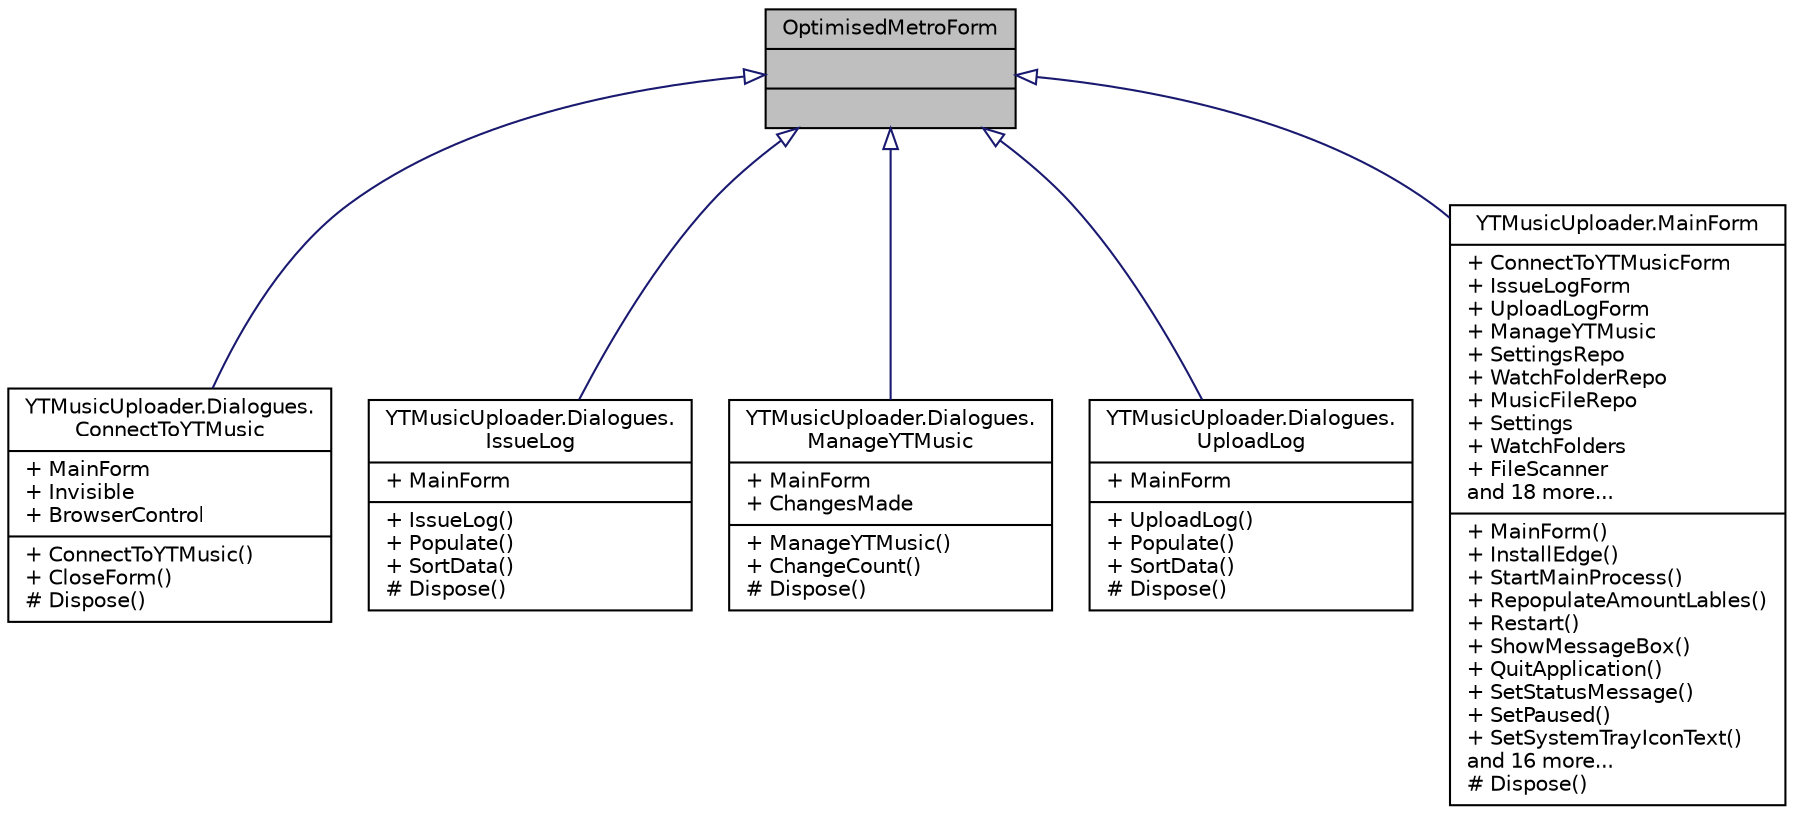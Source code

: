 digraph "OptimisedMetroForm"
{
 // LATEX_PDF_SIZE
  edge [fontname="Helvetica",fontsize="10",labelfontname="Helvetica",labelfontsize="10"];
  node [fontname="Helvetica",fontsize="10",shape=record];
  Node1 [label="{OptimisedMetroForm\n||}",height=0.2,width=0.4,color="black", fillcolor="grey75", style="filled", fontcolor="black",tooltip=" "];
  Node1 -> Node2 [dir="back",color="midnightblue",fontsize="10",style="solid",arrowtail="onormal"];
  Node2 [label="{YTMusicUploader.Dialogues.\lConnectToYTMusic\n|+ MainForm\l+ Invisible\l+ BrowserControl\l|+ ConnectToYTMusic()\l+ CloseForm()\l# Dispose()\l}",height=0.2,width=0.4,color="black", fillcolor="white", style="filled",URL="$d8/d24/class_y_t_music_uploader_1_1_dialogues_1_1_connect_to_y_t_music.html",tooltip="Shows a WebView2 control https://docs.microsoft.com/en-us/microsoft-edge/webview2/"];
  Node1 -> Node3 [dir="back",color="midnightblue",fontsize="10",style="solid",arrowtail="onormal"];
  Node3 [label="{YTMusicUploader.Dialogues.\lIssueLog\n|+ MainForm\l|+ IssueLog()\l+ Populate()\l+ SortData()\l# Dispose()\l}",height=0.2,width=0.4,color="black", fillcolor="white", style="filled",URL="$da/d4d/class_y_t_music_uploader_1_1_dialogues_1_1_issue_log.html",tooltip="Dialogue"];
  Node1 -> Node4 [dir="back",color="midnightblue",fontsize="10",style="solid",arrowtail="onormal"];
  Node4 [label="{YTMusicUploader.Dialogues.\lManageYTMusic\n|+ MainForm\l+ ChangesMade\l|+ ManageYTMusic()\l+ ChangeCount()\l# Dispose()\l}",height=0.2,width=0.4,color="black", fillcolor="white", style="filled",URL="$d3/d77/class_y_t_music_uploader_1_1_dialogues_1_1_manage_y_t_music.html",tooltip="Dialogue Form to delete song / albums from YT Music"];
  Node1 -> Node5 [dir="back",color="midnightblue",fontsize="10",style="solid",arrowtail="onormal"];
  Node5 [label="{YTMusicUploader.Dialogues.\lUploadLog\n|+ MainForm\l|+ UploadLog()\l+ Populate()\l+ SortData()\l# Dispose()\l}",height=0.2,width=0.4,color="black", fillcolor="white", style="filled",URL="$d8/d32/class_y_t_music_uploader_1_1_dialogues_1_1_upload_log.html",tooltip="Form to display upload successes. Data fetched from the local database."];
  Node1 -> Node6 [dir="back",color="midnightblue",fontsize="10",style="solid",arrowtail="onormal"];
  Node6 [label="{YTMusicUploader.MainForm\n|+ ConnectToYTMusicForm\l+ IssueLogForm\l+ UploadLogForm\l+ ManageYTMusic\l+ SettingsRepo\l+ WatchFolderRepo\l+ MusicFileRepo\l+ Settings\l+ WatchFolders\l+ FileScanner\land 18 more...\l|+ MainForm()\l+ InstallEdge()\l+ StartMainProcess()\l+ RepopulateAmountLables()\l+ Restart()\l+ ShowMessageBox()\l+ QuitApplication()\l+ SetStatusMessage()\l+ SetPaused()\l+ SetSystemTrayIconText()\land 16 more...\l# Dispose()\l}",height=0.2,width=0.4,color="black", fillcolor="white", style="filled",URL="$d0/d66/class_y_t_music_uploader_1_1_main_form.html",tooltip=" "];
}
